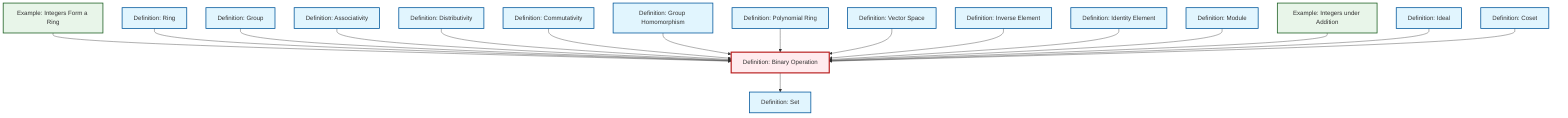 graph TD
    classDef definition fill:#e1f5fe,stroke:#01579b,stroke-width:2px
    classDef theorem fill:#f3e5f5,stroke:#4a148c,stroke-width:2px
    classDef axiom fill:#fff3e0,stroke:#e65100,stroke-width:2px
    classDef example fill:#e8f5e9,stroke:#1b5e20,stroke-width:2px
    classDef current fill:#ffebee,stroke:#b71c1c,stroke-width:3px
    def-ideal["Definition: Ideal"]:::definition
    def-inverse-element["Definition: Inverse Element"]:::definition
    ex-integers-addition["Example: Integers under Addition"]:::example
    def-set["Definition: Set"]:::definition
    def-polynomial-ring["Definition: Polynomial Ring"]:::definition
    def-associativity["Definition: Associativity"]:::definition
    def-ring["Definition: Ring"]:::definition
    def-distributivity["Definition: Distributivity"]:::definition
    def-vector-space["Definition: Vector Space"]:::definition
    ex-integers-ring["Example: Integers Form a Ring"]:::example
    def-commutativity["Definition: Commutativity"]:::definition
    def-coset["Definition: Coset"]:::definition
    def-group["Definition: Group"]:::definition
    def-identity-element["Definition: Identity Element"]:::definition
    def-module["Definition: Module"]:::definition
    def-homomorphism["Definition: Group Homomorphism"]:::definition
    def-binary-operation["Definition: Binary Operation"]:::definition
    ex-integers-ring --> def-binary-operation
    def-ring --> def-binary-operation
    def-group --> def-binary-operation
    def-associativity --> def-binary-operation
    def-distributivity --> def-binary-operation
    def-commutativity --> def-binary-operation
    def-homomorphism --> def-binary-operation
    def-polynomial-ring --> def-binary-operation
    def-vector-space --> def-binary-operation
    def-inverse-element --> def-binary-operation
    def-identity-element --> def-binary-operation
    def-binary-operation --> def-set
    def-module --> def-binary-operation
    ex-integers-addition --> def-binary-operation
    def-ideal --> def-binary-operation
    def-coset --> def-binary-operation
    class def-binary-operation current
